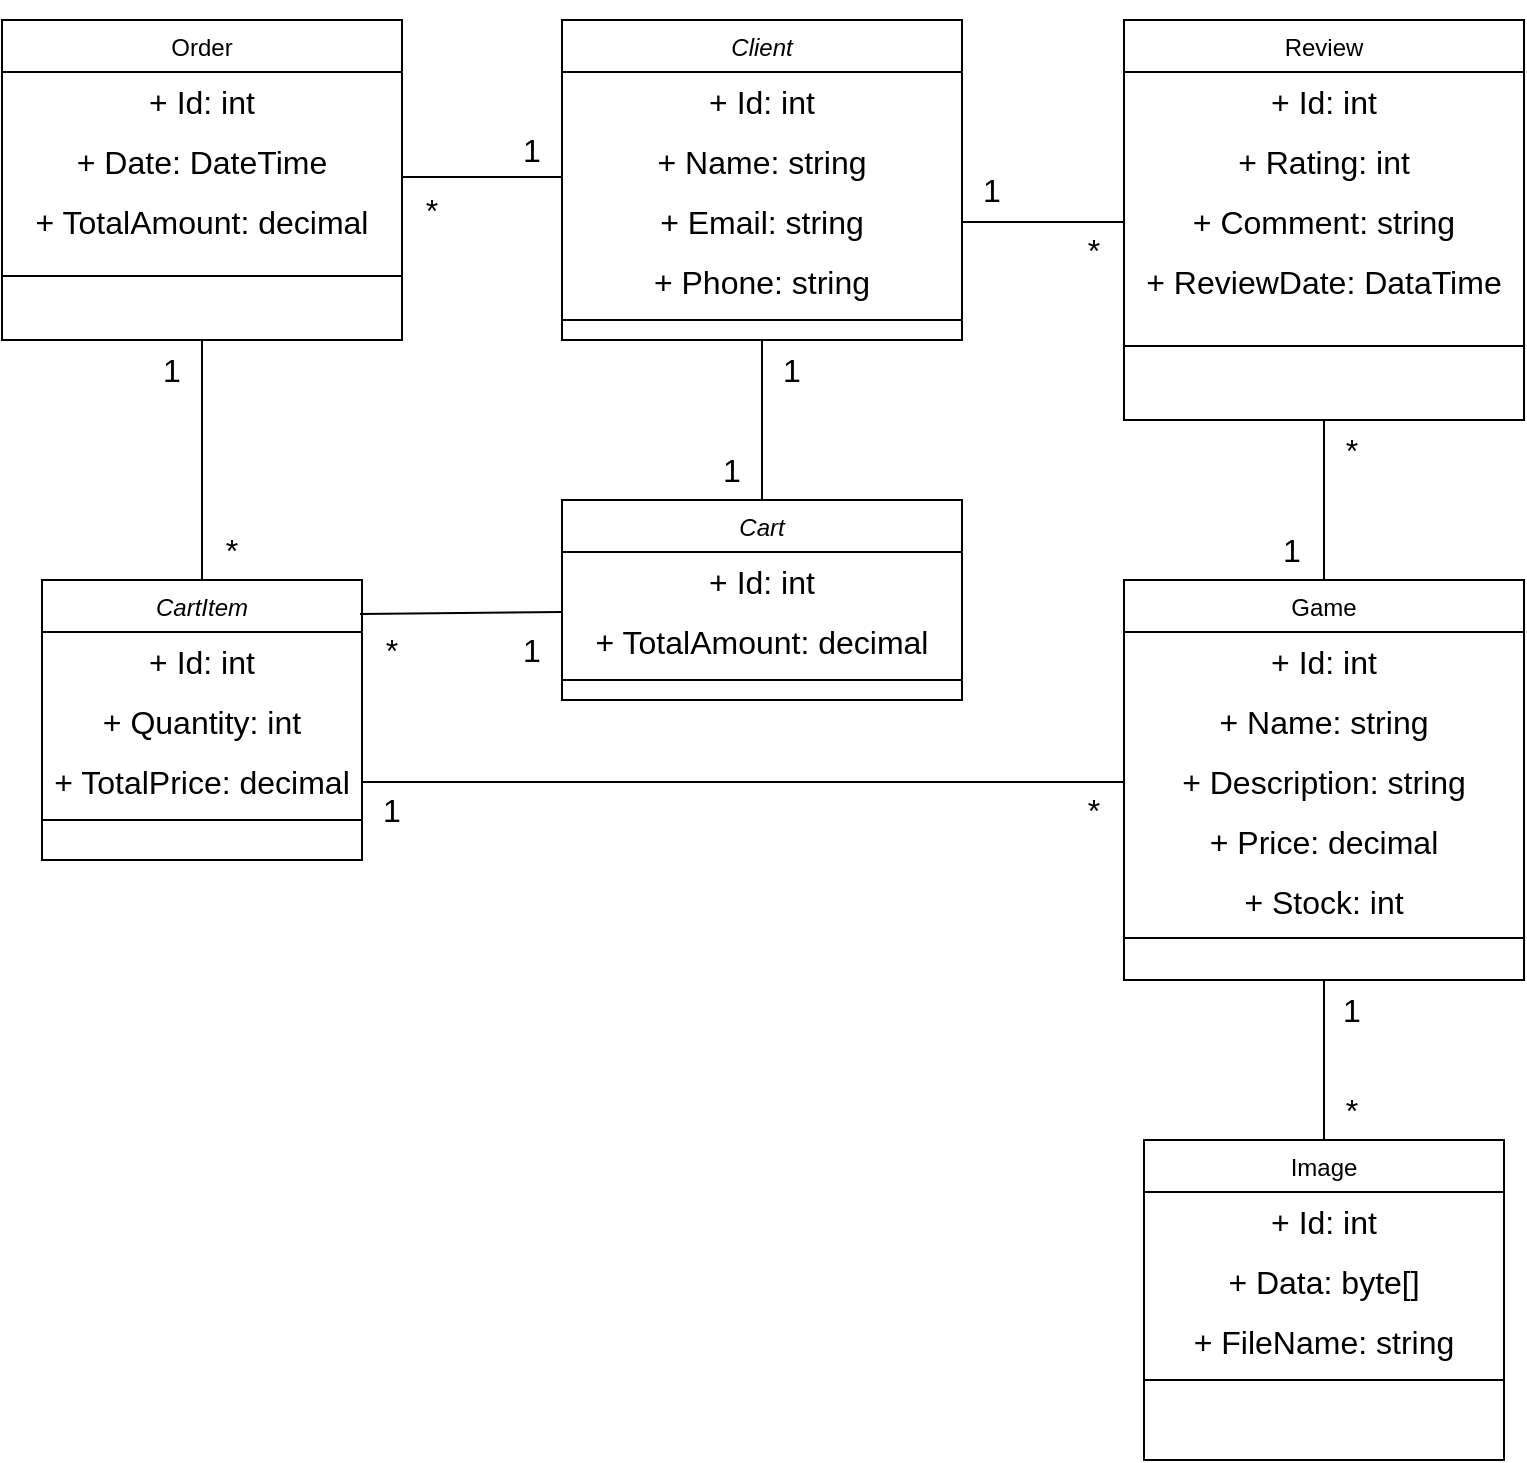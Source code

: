 <mxfile version="25.0.3">
  <diagram id="C5RBs43oDa-KdzZeNtuy" name="Page-1">
    <mxGraphModel dx="1674" dy="822" grid="1" gridSize="10" guides="1" tooltips="1" connect="1" arrows="1" fold="1" page="1" pageScale="1" pageWidth="827" pageHeight="1169" math="0" shadow="0">
      <root>
        <mxCell id="WIyWlLk6GJQsqaUBKTNV-0" />
        <mxCell id="WIyWlLk6GJQsqaUBKTNV-1" parent="WIyWlLk6GJQsqaUBKTNV-0" />
        <mxCell id="zkfFHV4jXpPFQw0GAbJ--0" value="Client" style="swimlane;fontStyle=2;align=center;verticalAlign=top;childLayout=stackLayout;horizontal=1;startSize=26;horizontalStack=0;resizeParent=1;resizeLast=0;collapsible=1;marginBottom=0;rounded=0;shadow=0;strokeWidth=1;" parent="WIyWlLk6GJQsqaUBKTNV-1" vertex="1">
          <mxGeometry x="321" y="80" width="200" height="160" as="geometry">
            <mxRectangle x="230" y="140" width="160" height="26" as="alternateBounds" />
          </mxGeometry>
        </mxCell>
        <mxCell id="WZ_tyTC8lOv9ADX9z_lG-27" value="+ Id: int" style="text;html=1;align=center;verticalAlign=middle;whiteSpace=wrap;rounded=0;fontSize=16;" parent="zkfFHV4jXpPFQw0GAbJ--0" vertex="1">
          <mxGeometry y="26" width="200" height="30" as="geometry" />
        </mxCell>
        <mxCell id="WZ_tyTC8lOv9ADX9z_lG-28" value="+ Name: string" style="text;html=1;align=center;verticalAlign=middle;whiteSpace=wrap;rounded=0;fontSize=16;" parent="zkfFHV4jXpPFQw0GAbJ--0" vertex="1">
          <mxGeometry y="56" width="200" height="30" as="geometry" />
        </mxCell>
        <mxCell id="WZ_tyTC8lOv9ADX9z_lG-29" value="+ Email: string" style="text;html=1;align=center;verticalAlign=middle;whiteSpace=wrap;rounded=0;fontSize=16;" parent="zkfFHV4jXpPFQw0GAbJ--0" vertex="1">
          <mxGeometry y="86" width="200" height="30" as="geometry" />
        </mxCell>
        <mxCell id="WZ_tyTC8lOv9ADX9z_lG-30" value="+ Phone: string" style="text;html=1;align=center;verticalAlign=middle;whiteSpace=wrap;rounded=0;fontSize=16;" parent="zkfFHV4jXpPFQw0GAbJ--0" vertex="1">
          <mxGeometry y="116" width="200" height="30" as="geometry" />
        </mxCell>
        <mxCell id="zkfFHV4jXpPFQw0GAbJ--4" value="" style="line;html=1;strokeWidth=1;align=left;verticalAlign=middle;spacingTop=-1;spacingLeft=3;spacingRight=3;rotatable=0;labelPosition=right;points=[];portConstraint=eastwest;" parent="zkfFHV4jXpPFQw0GAbJ--0" vertex="1">
          <mxGeometry y="146" width="200" height="8" as="geometry" />
        </mxCell>
        <mxCell id="zkfFHV4jXpPFQw0GAbJ--6" value="Game" style="swimlane;fontStyle=0;align=center;verticalAlign=top;childLayout=stackLayout;horizontal=1;startSize=26;horizontalStack=0;resizeParent=1;resizeLast=0;collapsible=1;marginBottom=0;rounded=0;shadow=0;strokeWidth=1;" parent="WIyWlLk6GJQsqaUBKTNV-1" vertex="1">
          <mxGeometry x="602" y="360" width="200" height="200" as="geometry">
            <mxRectangle x="130" y="380" width="160" height="26" as="alternateBounds" />
          </mxGeometry>
        </mxCell>
        <mxCell id="WZ_tyTC8lOv9ADX9z_lG-7" value="+ Id: int" style="text;html=1;align=center;verticalAlign=middle;whiteSpace=wrap;rounded=0;fontSize=16;" parent="zkfFHV4jXpPFQw0GAbJ--6" vertex="1">
          <mxGeometry y="26" width="200" height="30" as="geometry" />
        </mxCell>
        <mxCell id="WZ_tyTC8lOv9ADX9z_lG-11" value="+ Name: string" style="text;html=1;align=center;verticalAlign=middle;whiteSpace=wrap;rounded=0;fontSize=16;" parent="zkfFHV4jXpPFQw0GAbJ--6" vertex="1">
          <mxGeometry y="56" width="200" height="30" as="geometry" />
        </mxCell>
        <mxCell id="WZ_tyTC8lOv9ADX9z_lG-13" value="+ Description: string" style="text;html=1;align=center;verticalAlign=middle;whiteSpace=wrap;rounded=0;fontSize=16;" parent="zkfFHV4jXpPFQw0GAbJ--6" vertex="1">
          <mxGeometry y="86" width="200" height="30" as="geometry" />
        </mxCell>
        <mxCell id="WZ_tyTC8lOv9ADX9z_lG-14" value="+ Price: decimal" style="text;html=1;align=center;verticalAlign=middle;whiteSpace=wrap;rounded=0;fontSize=16;" parent="zkfFHV4jXpPFQw0GAbJ--6" vertex="1">
          <mxGeometry y="116" width="200" height="30" as="geometry" />
        </mxCell>
        <mxCell id="WZ_tyTC8lOv9ADX9z_lG-15" value="+ Stock: int" style="text;html=1;align=center;verticalAlign=middle;whiteSpace=wrap;rounded=0;fontSize=16;" parent="zkfFHV4jXpPFQw0GAbJ--6" vertex="1">
          <mxGeometry y="146" width="200" height="30" as="geometry" />
        </mxCell>
        <mxCell id="zkfFHV4jXpPFQw0GAbJ--9" value="" style="line;html=1;strokeWidth=1;align=left;verticalAlign=middle;spacingTop=-1;spacingLeft=3;spacingRight=3;rotatable=0;labelPosition=right;points=[];portConstraint=eastwest;" parent="zkfFHV4jXpPFQw0GAbJ--6" vertex="1">
          <mxGeometry y="176" width="200" height="6" as="geometry" />
        </mxCell>
        <mxCell id="zkfFHV4jXpPFQw0GAbJ--13" value="Order" style="swimlane;fontStyle=0;align=center;verticalAlign=top;childLayout=stackLayout;horizontal=1;startSize=26;horizontalStack=0;resizeParent=1;resizeLast=0;collapsible=1;marginBottom=0;rounded=0;shadow=0;strokeWidth=1;" parent="WIyWlLk6GJQsqaUBKTNV-1" vertex="1">
          <mxGeometry x="41" y="80" width="200" height="160" as="geometry">
            <mxRectangle x="340" y="380" width="170" height="26" as="alternateBounds" />
          </mxGeometry>
        </mxCell>
        <mxCell id="WZ_tyTC8lOv9ADX9z_lG-31" value="+ Id: int" style="text;html=1;align=center;verticalAlign=middle;whiteSpace=wrap;rounded=0;fontSize=16;" parent="zkfFHV4jXpPFQw0GAbJ--13" vertex="1">
          <mxGeometry y="26" width="200" height="30" as="geometry" />
        </mxCell>
        <mxCell id="WZ_tyTC8lOv9ADX9z_lG-32" value="+ Date: DateTime" style="text;html=1;align=center;verticalAlign=middle;whiteSpace=wrap;rounded=0;fontSize=16;" parent="zkfFHV4jXpPFQw0GAbJ--13" vertex="1">
          <mxGeometry y="56" width="200" height="30" as="geometry" />
        </mxCell>
        <mxCell id="WZ_tyTC8lOv9ADX9z_lG-33" value="+ TotalAmount: decimal" style="text;html=1;align=center;verticalAlign=middle;whiteSpace=wrap;rounded=0;fontSize=16;" parent="zkfFHV4jXpPFQw0GAbJ--13" vertex="1">
          <mxGeometry y="86" width="200" height="30" as="geometry" />
        </mxCell>
        <mxCell id="zkfFHV4jXpPFQw0GAbJ--15" value="" style="line;html=1;strokeWidth=1;align=left;verticalAlign=middle;spacingTop=-1;spacingLeft=3;spacingRight=3;rotatable=0;labelPosition=right;points=[];portConstraint=eastwest;" parent="zkfFHV4jXpPFQw0GAbJ--13" vertex="1">
          <mxGeometry y="116" width="200" height="24" as="geometry" />
        </mxCell>
        <mxCell id="WZ_tyTC8lOv9ADX9z_lG-0" value="Image" style="swimlane;fontStyle=0;align=center;verticalAlign=top;childLayout=stackLayout;horizontal=1;startSize=26;horizontalStack=0;resizeParent=1;resizeLast=0;collapsible=1;marginBottom=0;rounded=0;shadow=0;strokeWidth=1;" parent="WIyWlLk6GJQsqaUBKTNV-1" vertex="1">
          <mxGeometry x="612" y="640" width="180" height="160" as="geometry">
            <mxRectangle x="340" y="380" width="170" height="26" as="alternateBounds" />
          </mxGeometry>
        </mxCell>
        <mxCell id="WZ_tyTC8lOv9ADX9z_lG-16" value="+ Id: int" style="text;html=1;align=center;verticalAlign=middle;whiteSpace=wrap;rounded=0;fontSize=16;" parent="WZ_tyTC8lOv9ADX9z_lG-0" vertex="1">
          <mxGeometry y="26" width="180" height="30" as="geometry" />
        </mxCell>
        <mxCell id="WZ_tyTC8lOv9ADX9z_lG-17" value="+ Data: byte[]" style="text;html=1;align=center;verticalAlign=middle;whiteSpace=wrap;rounded=0;fontSize=16;" parent="WZ_tyTC8lOv9ADX9z_lG-0" vertex="1">
          <mxGeometry y="56" width="180" height="30" as="geometry" />
        </mxCell>
        <mxCell id="WZ_tyTC8lOv9ADX9z_lG-18" value="+ FileName: string" style="text;html=1;align=center;verticalAlign=middle;whiteSpace=wrap;rounded=0;fontSize=16;" parent="WZ_tyTC8lOv9ADX9z_lG-0" vertex="1">
          <mxGeometry y="86" width="180" height="30" as="geometry" />
        </mxCell>
        <mxCell id="WZ_tyTC8lOv9ADX9z_lG-2" value="" style="line;html=1;strokeWidth=1;align=left;verticalAlign=middle;spacingTop=-1;spacingLeft=3;spacingRight=3;rotatable=0;labelPosition=right;points=[];portConstraint=eastwest;" parent="WZ_tyTC8lOv9ADX9z_lG-0" vertex="1">
          <mxGeometry y="116" width="180" height="8" as="geometry" />
        </mxCell>
        <mxCell id="WZ_tyTC8lOv9ADX9z_lG-3" value="Review" style="swimlane;fontStyle=0;align=center;verticalAlign=top;childLayout=stackLayout;horizontal=1;startSize=26;horizontalStack=0;resizeParent=1;resizeLast=0;collapsible=1;marginBottom=0;rounded=0;shadow=0;strokeWidth=1;" parent="WIyWlLk6GJQsqaUBKTNV-1" vertex="1">
          <mxGeometry x="602" y="80" width="200" height="200" as="geometry">
            <mxRectangle x="340" y="380" width="170" height="26" as="alternateBounds" />
          </mxGeometry>
        </mxCell>
        <mxCell id="WZ_tyTC8lOv9ADX9z_lG-19" value="+ Id: int" style="text;html=1;align=center;verticalAlign=middle;whiteSpace=wrap;rounded=0;fontSize=16;" parent="WZ_tyTC8lOv9ADX9z_lG-3" vertex="1">
          <mxGeometry y="26" width="200" height="30" as="geometry" />
        </mxCell>
        <mxCell id="WZ_tyTC8lOv9ADX9z_lG-20" value="+ Rating: int" style="text;html=1;align=center;verticalAlign=middle;whiteSpace=wrap;rounded=0;fontSize=16;" parent="WZ_tyTC8lOv9ADX9z_lG-3" vertex="1">
          <mxGeometry y="56" width="200" height="30" as="geometry" />
        </mxCell>
        <mxCell id="WZ_tyTC8lOv9ADX9z_lG-21" value="+ Comment: string" style="text;html=1;align=center;verticalAlign=middle;whiteSpace=wrap;rounded=0;fontSize=16;" parent="WZ_tyTC8lOv9ADX9z_lG-3" vertex="1">
          <mxGeometry y="86" width="200" height="30" as="geometry" />
        </mxCell>
        <mxCell id="WZ_tyTC8lOv9ADX9z_lG-22" value="+ ReviewDate: DataTime" style="text;html=1;align=center;verticalAlign=middle;whiteSpace=wrap;rounded=0;fontSize=16;" parent="WZ_tyTC8lOv9ADX9z_lG-3" vertex="1">
          <mxGeometry y="116" width="200" height="30" as="geometry" />
        </mxCell>
        <mxCell id="WZ_tyTC8lOv9ADX9z_lG-23" value="" style="line;html=1;strokeWidth=1;align=left;verticalAlign=middle;spacingTop=-1;spacingLeft=3;spacingRight=3;rotatable=0;labelPosition=right;points=[];portConstraint=eastwest;" parent="WZ_tyTC8lOv9ADX9z_lG-3" vertex="1">
          <mxGeometry y="146" width="200" height="34" as="geometry" />
        </mxCell>
        <mxCell id="WZ_tyTC8lOv9ADX9z_lG-6" value="" style="endArrow=none;html=1;rounded=0;fontSize=12;startSize=8;endSize=8;curved=1;entryX=0.5;entryY=1;entryDx=0;entryDy=0;exitX=0.5;exitY=0;exitDx=0;exitDy=0;" parent="WIyWlLk6GJQsqaUBKTNV-1" edge="1" target="WZ_tyTC8lOv9ADX9z_lG-3" source="zkfFHV4jXpPFQw0GAbJ--6">
          <mxGeometry width="50" height="50" relative="1" as="geometry">
            <mxPoint x="242" y="640" as="sourcePoint" />
            <mxPoint x="302" y="500" as="targetPoint" />
          </mxGeometry>
        </mxCell>
        <mxCell id="WZ_tyTC8lOv9ADX9z_lG-34" style="edgeStyle=none;curved=1;rounded=0;orthogonalLoop=1;jettySize=auto;html=1;exitX=0.75;exitY=0;exitDx=0;exitDy=0;fontSize=12;startSize=8;endSize=8;" parent="WIyWlLk6GJQsqaUBKTNV-1" source="zkfFHV4jXpPFQw0GAbJ--13" target="zkfFHV4jXpPFQw0GAbJ--13" edge="1">
          <mxGeometry relative="1" as="geometry" />
        </mxCell>
        <mxCell id="WZ_tyTC8lOv9ADX9z_lG-38" value="" style="endArrow=none;html=1;rounded=0;fontSize=12;startSize=8;endSize=8;curved=1;exitX=0.5;exitY=1;exitDx=0;exitDy=0;entryX=0.5;entryY=0;entryDx=0;entryDy=0;" parent="WIyWlLk6GJQsqaUBKTNV-1" edge="1" target="WZ_tyTC8lOv9ADX9z_lG-0" source="zkfFHV4jXpPFQw0GAbJ--6">
          <mxGeometry width="50" height="50" relative="1" as="geometry">
            <mxPoint x="202" y="680.0" as="sourcePoint" />
            <mxPoint x="302" y="680" as="targetPoint" />
          </mxGeometry>
        </mxCell>
        <mxCell id="WZ_tyTC8lOv9ADX9z_lG-40" value="" style="endArrow=none;html=1;rounded=0;fontSize=12;startSize=8;endSize=8;curved=1;entryX=0.5;entryY=0;entryDx=0;entryDy=0;exitX=0.5;exitY=1;exitDx=0;exitDy=0;" parent="WIyWlLk6GJQsqaUBKTNV-1" source="zkfFHV4jXpPFQw0GAbJ--13" target="of8N-HSmXlGnzdU1bNE2-14" edge="1">
          <mxGeometry width="50" height="50" relative="1" as="geometry">
            <mxPoint x="151" y="568" as="sourcePoint" />
            <mxPoint x="141" y="318" as="targetPoint" />
          </mxGeometry>
        </mxCell>
        <mxCell id="WZ_tyTC8lOv9ADX9z_lG-42" value="" style="endArrow=none;html=1;rounded=0;fontSize=12;startSize=8;endSize=8;curved=1;entryX=0;entryY=0.75;entryDx=0;entryDy=0;exitX=1;exitY=0.75;exitDx=0;exitDy=0;" parent="WIyWlLk6GJQsqaUBKTNV-1" source="WZ_tyTC8lOv9ADX9z_lG-32" target="WZ_tyTC8lOv9ADX9z_lG-28" edge="1">
          <mxGeometry width="50" height="50" relative="1" as="geometry">
            <mxPoint x="281" y="150" as="sourcePoint" />
            <mxPoint x="281" y="228" as="targetPoint" />
          </mxGeometry>
        </mxCell>
        <mxCell id="WZ_tyTC8lOv9ADX9z_lG-49" value="1" style="text;html=1;align=center;verticalAlign=middle;whiteSpace=wrap;rounded=0;fontSize=16;" parent="WIyWlLk6GJQsqaUBKTNV-1" vertex="1">
          <mxGeometry x="291" y="130" width="30" height="30" as="geometry" />
        </mxCell>
        <mxCell id="WZ_tyTC8lOv9ADX9z_lG-50" value="*" style="text;html=1;align=center;verticalAlign=middle;whiteSpace=wrap;rounded=0;fontSize=16;" parent="WIyWlLk6GJQsqaUBKTNV-1" vertex="1">
          <mxGeometry x="241" y="160" width="30" height="30" as="geometry" />
        </mxCell>
        <mxCell id="of8N-HSmXlGnzdU1bNE2-0" value="Cart" style="swimlane;fontStyle=2;align=center;verticalAlign=top;childLayout=stackLayout;horizontal=1;startSize=26;horizontalStack=0;resizeParent=1;resizeLast=0;collapsible=1;marginBottom=0;rounded=0;shadow=0;strokeWidth=1;" vertex="1" parent="WIyWlLk6GJQsqaUBKTNV-1">
          <mxGeometry x="321" y="320" width="200" height="100" as="geometry">
            <mxRectangle x="230" y="140" width="160" height="26" as="alternateBounds" />
          </mxGeometry>
        </mxCell>
        <mxCell id="of8N-HSmXlGnzdU1bNE2-1" value="+ Id: int" style="text;html=1;align=center;verticalAlign=middle;whiteSpace=wrap;rounded=0;fontSize=16;" vertex="1" parent="of8N-HSmXlGnzdU1bNE2-0">
          <mxGeometry y="26" width="200" height="30" as="geometry" />
        </mxCell>
        <mxCell id="of8N-HSmXlGnzdU1bNE2-23" value="+ TotalAmount: decimal" style="text;html=1;align=center;verticalAlign=middle;whiteSpace=wrap;rounded=0;fontSize=16;" vertex="1" parent="of8N-HSmXlGnzdU1bNE2-0">
          <mxGeometry y="56" width="200" height="30" as="geometry" />
        </mxCell>
        <mxCell id="of8N-HSmXlGnzdU1bNE2-5" value="" style="line;html=1;strokeWidth=1;align=left;verticalAlign=middle;spacingTop=-1;spacingLeft=3;spacingRight=3;rotatable=0;labelPosition=right;points=[];portConstraint=eastwest;" vertex="1" parent="of8N-HSmXlGnzdU1bNE2-0">
          <mxGeometry y="86" width="200" height="8" as="geometry" />
        </mxCell>
        <mxCell id="of8N-HSmXlGnzdU1bNE2-11" value="" style="endArrow=none;html=1;rounded=0;fontSize=12;startSize=8;endSize=8;curved=1;exitX=1;exitY=0.5;exitDx=0;exitDy=0;entryX=0;entryY=0.5;entryDx=0;entryDy=0;" edge="1" parent="WIyWlLk6GJQsqaUBKTNV-1" source="WZ_tyTC8lOv9ADX9z_lG-29" target="WZ_tyTC8lOv9ADX9z_lG-21">
          <mxGeometry width="50" height="50" relative="1" as="geometry">
            <mxPoint x="251" y="169" as="sourcePoint" />
            <mxPoint x="641" y="250" as="targetPoint" />
          </mxGeometry>
        </mxCell>
        <mxCell id="of8N-HSmXlGnzdU1bNE2-12" value="" style="endArrow=none;html=1;rounded=0;fontSize=12;startSize=8;endSize=8;curved=1;entryX=0.5;entryY=0;entryDx=0;entryDy=0;exitX=0.5;exitY=1;exitDx=0;exitDy=0;" edge="1" parent="WIyWlLk6GJQsqaUBKTNV-1" source="zkfFHV4jXpPFQw0GAbJ--0" target="of8N-HSmXlGnzdU1bNE2-0">
          <mxGeometry width="50" height="50" relative="1" as="geometry">
            <mxPoint x="151" y="250" as="sourcePoint" />
            <mxPoint x="151" y="328" as="targetPoint" />
          </mxGeometry>
        </mxCell>
        <mxCell id="of8N-HSmXlGnzdU1bNE2-14" value="CartItem" style="swimlane;fontStyle=2;align=center;verticalAlign=top;childLayout=stackLayout;horizontal=1;startSize=26;horizontalStack=0;resizeParent=1;resizeLast=0;collapsible=1;marginBottom=0;rounded=0;shadow=0;strokeWidth=1;" vertex="1" parent="WIyWlLk6GJQsqaUBKTNV-1">
          <mxGeometry x="61" y="360" width="160" height="140" as="geometry">
            <mxRectangle x="230" y="140" width="160" height="26" as="alternateBounds" />
          </mxGeometry>
        </mxCell>
        <mxCell id="of8N-HSmXlGnzdU1bNE2-15" value="+ Id: int" style="text;html=1;align=center;verticalAlign=middle;whiteSpace=wrap;rounded=0;fontSize=16;" vertex="1" parent="of8N-HSmXlGnzdU1bNE2-14">
          <mxGeometry y="26" width="160" height="30" as="geometry" />
        </mxCell>
        <mxCell id="of8N-HSmXlGnzdU1bNE2-16" value="+ Quantity: int" style="text;html=1;align=center;verticalAlign=middle;whiteSpace=wrap;rounded=0;fontSize=16;" vertex="1" parent="of8N-HSmXlGnzdU1bNE2-14">
          <mxGeometry y="56" width="160" height="30" as="geometry" />
        </mxCell>
        <mxCell id="of8N-HSmXlGnzdU1bNE2-20" value="+ TotalPrice: decimal" style="text;html=1;align=center;verticalAlign=middle;whiteSpace=wrap;rounded=0;fontSize=16;" vertex="1" parent="of8N-HSmXlGnzdU1bNE2-14">
          <mxGeometry y="86" width="160" height="30" as="geometry" />
        </mxCell>
        <mxCell id="of8N-HSmXlGnzdU1bNE2-19" value="" style="line;html=1;strokeWidth=1;align=left;verticalAlign=middle;spacingTop=-1;spacingLeft=3;spacingRight=3;rotatable=0;labelPosition=right;points=[];portConstraint=eastwest;" vertex="1" parent="of8N-HSmXlGnzdU1bNE2-14">
          <mxGeometry y="116" width="160" height="8" as="geometry" />
        </mxCell>
        <mxCell id="of8N-HSmXlGnzdU1bNE2-21" value="" style="endArrow=none;html=1;rounded=0;fontSize=12;startSize=8;endSize=8;curved=1;entryX=0.994;entryY=0.121;entryDx=0;entryDy=0;exitX=0;exitY=0;exitDx=0;exitDy=0;entryPerimeter=0;" edge="1" parent="WIyWlLk6GJQsqaUBKTNV-1" source="of8N-HSmXlGnzdU1bNE2-23" target="of8N-HSmXlGnzdU1bNE2-14">
          <mxGeometry width="50" height="50" relative="1" as="geometry">
            <mxPoint x="151" y="250" as="sourcePoint" />
            <mxPoint x="151" y="420" as="targetPoint" />
          </mxGeometry>
        </mxCell>
        <mxCell id="of8N-HSmXlGnzdU1bNE2-22" value="" style="endArrow=none;html=1;rounded=0;fontSize=12;startSize=8;endSize=8;curved=1;entryX=1;entryY=0.5;entryDx=0;entryDy=0;exitX=0;exitY=0.5;exitDx=0;exitDy=0;" edge="1" parent="WIyWlLk6GJQsqaUBKTNV-1" source="WZ_tyTC8lOv9ADX9z_lG-13" target="of8N-HSmXlGnzdU1bNE2-20">
          <mxGeometry width="50" height="50" relative="1" as="geometry">
            <mxPoint x="431" y="430" as="sourcePoint" />
            <mxPoint x="371" y="525" as="targetPoint" />
          </mxGeometry>
        </mxCell>
        <mxCell id="of8N-HSmXlGnzdU1bNE2-24" value="1" style="text;html=1;align=center;verticalAlign=middle;whiteSpace=wrap;rounded=0;fontSize=16;" vertex="1" parent="WIyWlLk6GJQsqaUBKTNV-1">
          <mxGeometry x="421" y="240" width="30" height="30" as="geometry" />
        </mxCell>
        <mxCell id="of8N-HSmXlGnzdU1bNE2-25" value="1" style="text;html=1;align=center;verticalAlign=middle;whiteSpace=wrap;rounded=0;fontSize=16;" vertex="1" parent="WIyWlLk6GJQsqaUBKTNV-1">
          <mxGeometry x="391" y="290" width="30" height="30" as="geometry" />
        </mxCell>
        <mxCell id="of8N-HSmXlGnzdU1bNE2-26" value="1" style="text;html=1;align=center;verticalAlign=middle;whiteSpace=wrap;rounded=0;fontSize=16;" vertex="1" parent="WIyWlLk6GJQsqaUBKTNV-1">
          <mxGeometry x="521" y="150" width="30" height="30" as="geometry" />
        </mxCell>
        <mxCell id="of8N-HSmXlGnzdU1bNE2-27" value="*" style="text;html=1;align=center;verticalAlign=middle;whiteSpace=wrap;rounded=0;fontSize=16;" vertex="1" parent="WIyWlLk6GJQsqaUBKTNV-1">
          <mxGeometry x="572" y="180" width="30" height="30" as="geometry" />
        </mxCell>
        <mxCell id="of8N-HSmXlGnzdU1bNE2-28" value="*" style="text;html=1;align=center;verticalAlign=middle;whiteSpace=wrap;rounded=0;fontSize=16;" vertex="1" parent="WIyWlLk6GJQsqaUBKTNV-1">
          <mxGeometry x="701" y="280" width="30" height="30" as="geometry" />
        </mxCell>
        <mxCell id="of8N-HSmXlGnzdU1bNE2-29" value="1" style="text;html=1;align=center;verticalAlign=middle;whiteSpace=wrap;rounded=0;fontSize=16;" vertex="1" parent="WIyWlLk6GJQsqaUBKTNV-1">
          <mxGeometry x="671" y="330" width="30" height="30" as="geometry" />
        </mxCell>
        <mxCell id="of8N-HSmXlGnzdU1bNE2-30" value="*" style="text;html=1;align=center;verticalAlign=middle;whiteSpace=wrap;rounded=0;fontSize=16;" vertex="1" parent="WIyWlLk6GJQsqaUBKTNV-1">
          <mxGeometry x="701" y="610" width="30" height="30" as="geometry" />
        </mxCell>
        <mxCell id="of8N-HSmXlGnzdU1bNE2-31" value="1" style="text;html=1;align=center;verticalAlign=middle;whiteSpace=wrap;rounded=0;fontSize=16;" vertex="1" parent="WIyWlLk6GJQsqaUBKTNV-1">
          <mxGeometry x="701" y="560" width="30" height="30" as="geometry" />
        </mxCell>
        <mxCell id="of8N-HSmXlGnzdU1bNE2-32" value="1" style="text;html=1;align=center;verticalAlign=middle;whiteSpace=wrap;rounded=0;fontSize=16;" vertex="1" parent="WIyWlLk6GJQsqaUBKTNV-1">
          <mxGeometry x="291" y="380" width="30" height="30" as="geometry" />
        </mxCell>
        <mxCell id="of8N-HSmXlGnzdU1bNE2-33" value="*" style="text;html=1;align=center;verticalAlign=middle;whiteSpace=wrap;rounded=0;fontSize=16;" vertex="1" parent="WIyWlLk6GJQsqaUBKTNV-1">
          <mxGeometry x="221" y="380" width="30" height="30" as="geometry" />
        </mxCell>
        <mxCell id="of8N-HSmXlGnzdU1bNE2-34" value="*" style="text;html=1;align=center;verticalAlign=middle;whiteSpace=wrap;rounded=0;fontSize=16;" vertex="1" parent="WIyWlLk6GJQsqaUBKTNV-1">
          <mxGeometry x="572" y="460" width="30" height="30" as="geometry" />
        </mxCell>
        <mxCell id="of8N-HSmXlGnzdU1bNE2-37" value="1" style="text;html=1;align=center;verticalAlign=middle;whiteSpace=wrap;rounded=0;fontSize=16;" vertex="1" parent="WIyWlLk6GJQsqaUBKTNV-1">
          <mxGeometry x="221" y="460" width="30" height="30" as="geometry" />
        </mxCell>
        <mxCell id="of8N-HSmXlGnzdU1bNE2-38" value="1" style="text;html=1;align=center;verticalAlign=middle;whiteSpace=wrap;rounded=0;fontSize=16;" vertex="1" parent="WIyWlLk6GJQsqaUBKTNV-1">
          <mxGeometry x="111" y="240" width="30" height="30" as="geometry" />
        </mxCell>
        <mxCell id="of8N-HSmXlGnzdU1bNE2-39" value="*" style="text;html=1;align=center;verticalAlign=middle;whiteSpace=wrap;rounded=0;fontSize=16;" vertex="1" parent="WIyWlLk6GJQsqaUBKTNV-1">
          <mxGeometry x="141" y="330" width="30" height="30" as="geometry" />
        </mxCell>
      </root>
    </mxGraphModel>
  </diagram>
</mxfile>

